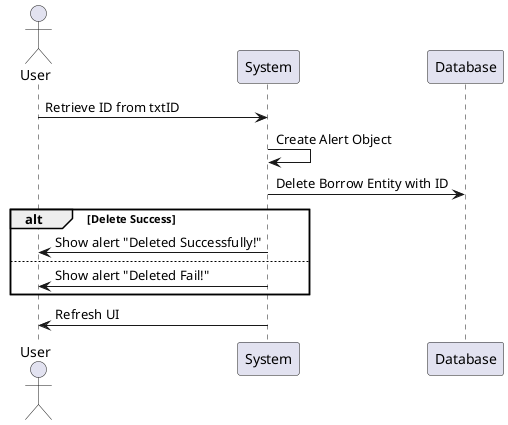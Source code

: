 @startuml
actor User
participant "System" as System
participant "Database" as DB

User -> System: Retrieve ID from txtID
System -> System: Create Alert Object
System -> DB: Delete Borrow Entity with ID

alt Delete Success
  System -> User: Show alert "Deleted Successfully!"
else
  System -> User: Show alert "Deleted Fail!"
end

System -> User: Refresh UI
@enduml
